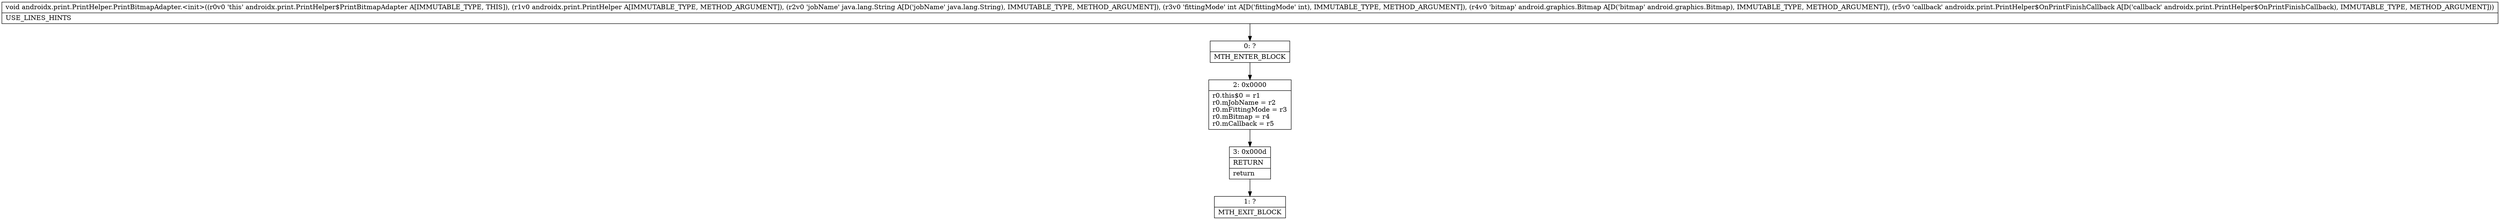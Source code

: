 digraph "CFG forandroidx.print.PrintHelper.PrintBitmapAdapter.\<init\>(Landroidx\/print\/PrintHelper;Ljava\/lang\/String;ILandroid\/graphics\/Bitmap;Landroidx\/print\/PrintHelper$OnPrintFinishCallback;)V" {
Node_0 [shape=record,label="{0\:\ ?|MTH_ENTER_BLOCK\l}"];
Node_2 [shape=record,label="{2\:\ 0x0000|r0.this$0 = r1\lr0.mJobName = r2\lr0.mFittingMode = r3\lr0.mBitmap = r4\lr0.mCallback = r5\l}"];
Node_3 [shape=record,label="{3\:\ 0x000d|RETURN\l|return\l}"];
Node_1 [shape=record,label="{1\:\ ?|MTH_EXIT_BLOCK\l}"];
MethodNode[shape=record,label="{void androidx.print.PrintHelper.PrintBitmapAdapter.\<init\>((r0v0 'this' androidx.print.PrintHelper$PrintBitmapAdapter A[IMMUTABLE_TYPE, THIS]), (r1v0 androidx.print.PrintHelper A[IMMUTABLE_TYPE, METHOD_ARGUMENT]), (r2v0 'jobName' java.lang.String A[D('jobName' java.lang.String), IMMUTABLE_TYPE, METHOD_ARGUMENT]), (r3v0 'fittingMode' int A[D('fittingMode' int), IMMUTABLE_TYPE, METHOD_ARGUMENT]), (r4v0 'bitmap' android.graphics.Bitmap A[D('bitmap' android.graphics.Bitmap), IMMUTABLE_TYPE, METHOD_ARGUMENT]), (r5v0 'callback' androidx.print.PrintHelper$OnPrintFinishCallback A[D('callback' androidx.print.PrintHelper$OnPrintFinishCallback), IMMUTABLE_TYPE, METHOD_ARGUMENT]))  | USE_LINES_HINTS\l}"];
MethodNode -> Node_0;Node_0 -> Node_2;
Node_2 -> Node_3;
Node_3 -> Node_1;
}

